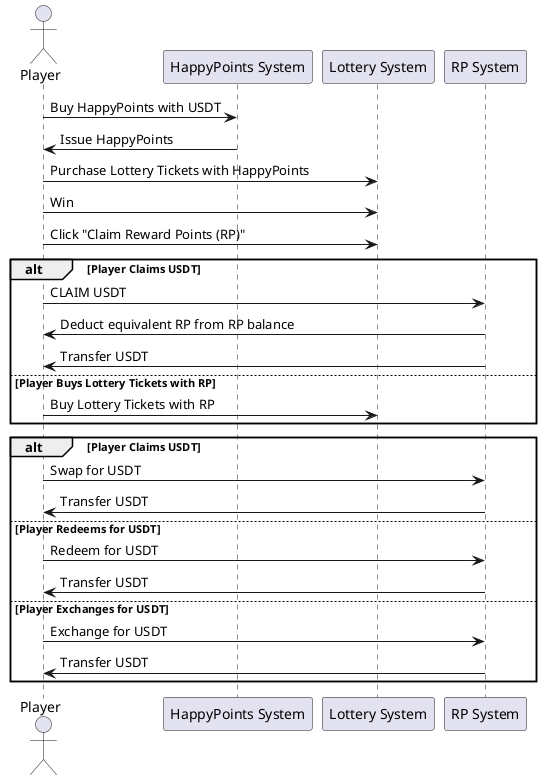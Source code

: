 @startuml

actor Player

Player -> "HappyPoints System" : Buy HappyPoints with USDT
"HappyPoints System" -> Player : Issue HappyPoints
Player -> "Lottery System" : Purchase Lottery Tickets with HappyPoints
Player -> "Lottery System" : Win
Player -> "Lottery System" : Click "Claim Reward Points (RP)"

alt Player Claims USDT
    Player -> "RP System" : CLAIM USDT
    "RP System" -> Player : Deduct equivalent RP from RP balance
    "RP System" -> Player : Transfer USDT
else Player Buys Lottery Tickets with RP
    Player -> "Lottery System" : Buy Lottery Tickets with RP
end

alt Player Claims USDT
    Player -> "RP System" : Swap for USDT
    "RP System" -> Player : Transfer USDT
else Player Redeems for USDT
    Player -> "RP System" : Redeem for USDT
    "RP System" -> Player : Transfer USDT
else Player Exchanges for USDT
    Player -> "RP System" : Exchange for USDT
    "RP System" -> Player : Transfer USDT
end

@enduml
